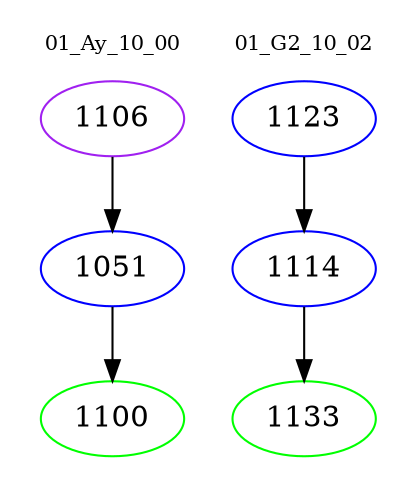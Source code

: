digraph{
subgraph cluster_0 {
color = white
label = "01_Ay_10_00";
fontsize=10;
T0_1106 [label="1106", color="purple"]
T0_1106 -> T0_1051 [color="black"]
T0_1051 [label="1051", color="blue"]
T0_1051 -> T0_1100 [color="black"]
T0_1100 [label="1100", color="green"]
}
subgraph cluster_1 {
color = white
label = "01_G2_10_02";
fontsize=10;
T1_1123 [label="1123", color="blue"]
T1_1123 -> T1_1114 [color="black"]
T1_1114 [label="1114", color="blue"]
T1_1114 -> T1_1133 [color="black"]
T1_1133 [label="1133", color="green"]
}
}
